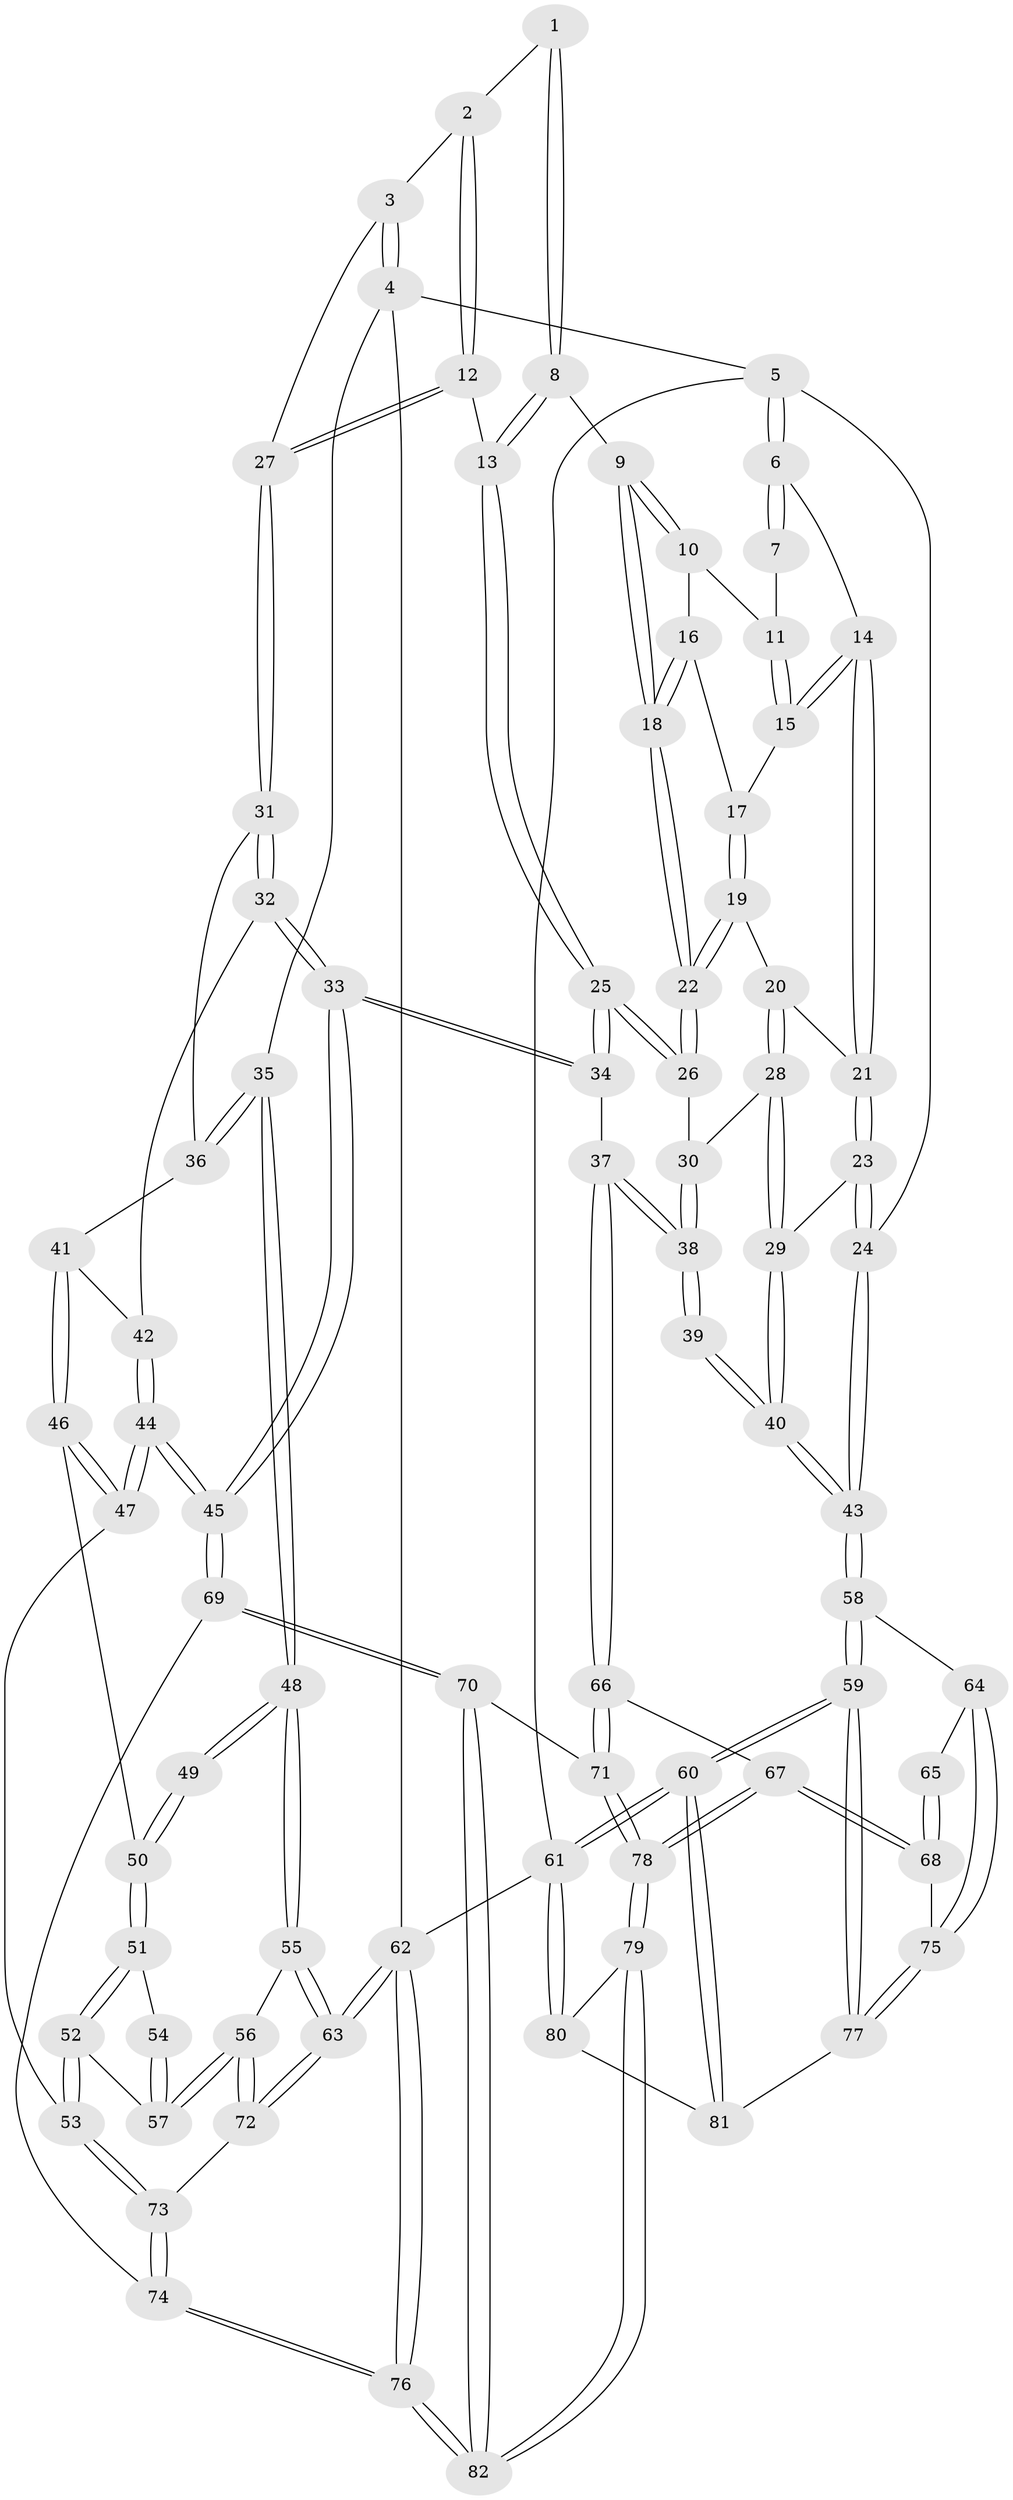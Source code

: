 // Generated by graph-tools (version 1.1) at 2025/11/02/27/25 16:11:58]
// undirected, 82 vertices, 202 edges
graph export_dot {
graph [start="1"]
  node [color=gray90,style=filled];
  1 [pos="+0.4894447435650121+0"];
  2 [pos="+0.5952962048766894+0"];
  3 [pos="+1+0"];
  4 [pos="+1+0"];
  5 [pos="+0+0"];
  6 [pos="+0+0"];
  7 [pos="+0.3261839292735487+0"];
  8 [pos="+0.4866440844483234+0.0780932417440793"];
  9 [pos="+0.41222294717739627+0.11249932976722415"];
  10 [pos="+0.31040365459925473+0.01787370892761106"];
  11 [pos="+0.3028541756962784+0"];
  12 [pos="+0.6499143742734776+0.17131849122934686"];
  13 [pos="+0.597600728391407+0.17602604996612403"];
  14 [pos="+0.12328270292449607+0.029477271655753295"];
  15 [pos="+0.22161814062723872+0.0545709696969833"];
  16 [pos="+0.28152581095879986+0.08811384392052916"];
  17 [pos="+0.26090156747938686+0.09435725430408744"];
  18 [pos="+0.3874924050583261+0.13566699668965723"];
  19 [pos="+0.2283290754778142+0.1876421256099435"];
  20 [pos="+0.19935151037113308+0.1936694614114646"];
  21 [pos="+0.14249302624016852+0.13867300351317097"];
  22 [pos="+0.34362584721204725+0.22065523716693422"];
  23 [pos="+0+0.2516202285782854"];
  24 [pos="+0+0.2545165780357422"];
  25 [pos="+0.4824446771695922+0.3679381919017183"];
  26 [pos="+0.3621074826314778+0.27855137768516924"];
  27 [pos="+0.7107395416197385+0.17347500455401363"];
  28 [pos="+0.1545375875240935+0.30224439722714225"];
  29 [pos="+0.14682546276322314+0.30776917954908056"];
  30 [pos="+0.27516846546140655+0.33361877290976516"];
  31 [pos="+0.7537379798401742+0.24947329205710708"];
  32 [pos="+0.7381133423066542+0.3481315509573062"];
  33 [pos="+0.5729433266172117+0.5103137027480944"];
  34 [pos="+0.4966844662199834+0.44455966437581435"];
  35 [pos="+1+0.27559086978595443"];
  36 [pos="+0.9529243104574834+0.2915919128183231"];
  37 [pos="+0.2844986670034861+0.5180149498729594"];
  38 [pos="+0.26386058405526275+0.5094031068181264"];
  39 [pos="+0.25261423929585397+0.5089310388438381"];
  40 [pos="+0.14284319653103159+0.4310251041792182"];
  41 [pos="+0.8329672100826488+0.4127054650815321"];
  42 [pos="+0.78867756747662+0.39082773816831495"];
  43 [pos="+0+0.5407561018826431"];
  44 [pos="+0.7454088856196244+0.6076694506725165"];
  45 [pos="+0.6283815345759666+0.6410134154526543"];
  46 [pos="+0.8423826686393165+0.4315650445664974"];
  47 [pos="+0.7473314710507007+0.6073142938189848"];
  48 [pos="+1+0.37091179259199913"];
  49 [pos="+0.9760511175072074+0.4430321882011315"];
  50 [pos="+0.8567095108561019+0.4384781749017496"];
  51 [pos="+0.8822772180989681+0.5209764601932197"];
  52 [pos="+0.8388348135036224+0.6039231341556756"];
  53 [pos="+0.8155138554998156+0.6095077774556199"];
  54 [pos="+0.9364963829804134+0.47897012717821436"];
  55 [pos="+1+0.5776916468930962"];
  56 [pos="+0.984198095665071+0.627205131046133"];
  57 [pos="+0.9238488301266615+0.6160015734432488"];
  58 [pos="+0+0.5545843745749538"];
  59 [pos="+0+0.7742866038025858"];
  60 [pos="+0+1"];
  61 [pos="+0+1"];
  62 [pos="+1+1"];
  63 [pos="+1+1"];
  64 [pos="+0.07553421669053619+0.6466317605127468"];
  65 [pos="+0.19394473304929305+0.5584127900846171"];
  66 [pos="+0.31989204568939233+0.6960814071693942"];
  67 [pos="+0.24842100306293122+0.7621571185418401"];
  68 [pos="+0.22881926572184172+0.7609616798356293"];
  69 [pos="+0.6179723995511606+0.6762644482209614"];
  70 [pos="+0.5866305029734301+0.7211373711064917"];
  71 [pos="+0.5648084613941355+0.7308406721424012"];
  72 [pos="+0.9186268816326463+0.7767284994739435"];
  73 [pos="+0.9034119802875058+0.7757578753817974"];
  74 [pos="+0.8250688746011977+0.8107634681754532"];
  75 [pos="+0.15910084221316537+0.7595694656002359"];
  76 [pos="+0.8605774353193835+1"];
  77 [pos="+0.11520139325011942+0.8239939492715784"];
  78 [pos="+0.3550859724608339+1"];
  79 [pos="+0.33108531740620223+1"];
  80 [pos="+0.31284568563144827+1"];
  81 [pos="+0.10950724048439654+0.8780488959601965"];
  82 [pos="+0.77320751575016+1"];
  1 -- 2;
  1 -- 8;
  1 -- 8;
  2 -- 3;
  2 -- 12;
  2 -- 12;
  3 -- 4;
  3 -- 4;
  3 -- 27;
  4 -- 5;
  4 -- 35;
  4 -- 62;
  5 -- 6;
  5 -- 6;
  5 -- 24;
  5 -- 61;
  6 -- 7;
  6 -- 7;
  6 -- 14;
  7 -- 11;
  8 -- 9;
  8 -- 13;
  8 -- 13;
  9 -- 10;
  9 -- 10;
  9 -- 18;
  9 -- 18;
  10 -- 11;
  10 -- 16;
  11 -- 15;
  11 -- 15;
  12 -- 13;
  12 -- 27;
  12 -- 27;
  13 -- 25;
  13 -- 25;
  14 -- 15;
  14 -- 15;
  14 -- 21;
  14 -- 21;
  15 -- 17;
  16 -- 17;
  16 -- 18;
  16 -- 18;
  17 -- 19;
  17 -- 19;
  18 -- 22;
  18 -- 22;
  19 -- 20;
  19 -- 22;
  19 -- 22;
  20 -- 21;
  20 -- 28;
  20 -- 28;
  21 -- 23;
  21 -- 23;
  22 -- 26;
  22 -- 26;
  23 -- 24;
  23 -- 24;
  23 -- 29;
  24 -- 43;
  24 -- 43;
  25 -- 26;
  25 -- 26;
  25 -- 34;
  25 -- 34;
  26 -- 30;
  27 -- 31;
  27 -- 31;
  28 -- 29;
  28 -- 29;
  28 -- 30;
  29 -- 40;
  29 -- 40;
  30 -- 38;
  30 -- 38;
  31 -- 32;
  31 -- 32;
  31 -- 36;
  32 -- 33;
  32 -- 33;
  32 -- 42;
  33 -- 34;
  33 -- 34;
  33 -- 45;
  33 -- 45;
  34 -- 37;
  35 -- 36;
  35 -- 36;
  35 -- 48;
  35 -- 48;
  36 -- 41;
  37 -- 38;
  37 -- 38;
  37 -- 66;
  37 -- 66;
  38 -- 39;
  38 -- 39;
  39 -- 40;
  39 -- 40;
  40 -- 43;
  40 -- 43;
  41 -- 42;
  41 -- 46;
  41 -- 46;
  42 -- 44;
  42 -- 44;
  43 -- 58;
  43 -- 58;
  44 -- 45;
  44 -- 45;
  44 -- 47;
  44 -- 47;
  45 -- 69;
  45 -- 69;
  46 -- 47;
  46 -- 47;
  46 -- 50;
  47 -- 53;
  48 -- 49;
  48 -- 49;
  48 -- 55;
  48 -- 55;
  49 -- 50;
  49 -- 50;
  50 -- 51;
  50 -- 51;
  51 -- 52;
  51 -- 52;
  51 -- 54;
  52 -- 53;
  52 -- 53;
  52 -- 57;
  53 -- 73;
  53 -- 73;
  54 -- 57;
  54 -- 57;
  55 -- 56;
  55 -- 63;
  55 -- 63;
  56 -- 57;
  56 -- 57;
  56 -- 72;
  56 -- 72;
  58 -- 59;
  58 -- 59;
  58 -- 64;
  59 -- 60;
  59 -- 60;
  59 -- 77;
  59 -- 77;
  60 -- 61;
  60 -- 61;
  60 -- 81;
  60 -- 81;
  61 -- 80;
  61 -- 80;
  61 -- 62;
  62 -- 63;
  62 -- 63;
  62 -- 76;
  62 -- 76;
  63 -- 72;
  63 -- 72;
  64 -- 65;
  64 -- 75;
  64 -- 75;
  65 -- 68;
  65 -- 68;
  66 -- 67;
  66 -- 71;
  66 -- 71;
  67 -- 68;
  67 -- 68;
  67 -- 78;
  67 -- 78;
  68 -- 75;
  69 -- 70;
  69 -- 70;
  69 -- 74;
  70 -- 71;
  70 -- 82;
  70 -- 82;
  71 -- 78;
  71 -- 78;
  72 -- 73;
  73 -- 74;
  73 -- 74;
  74 -- 76;
  74 -- 76;
  75 -- 77;
  75 -- 77;
  76 -- 82;
  76 -- 82;
  77 -- 81;
  78 -- 79;
  78 -- 79;
  79 -- 80;
  79 -- 82;
  79 -- 82;
  80 -- 81;
}
